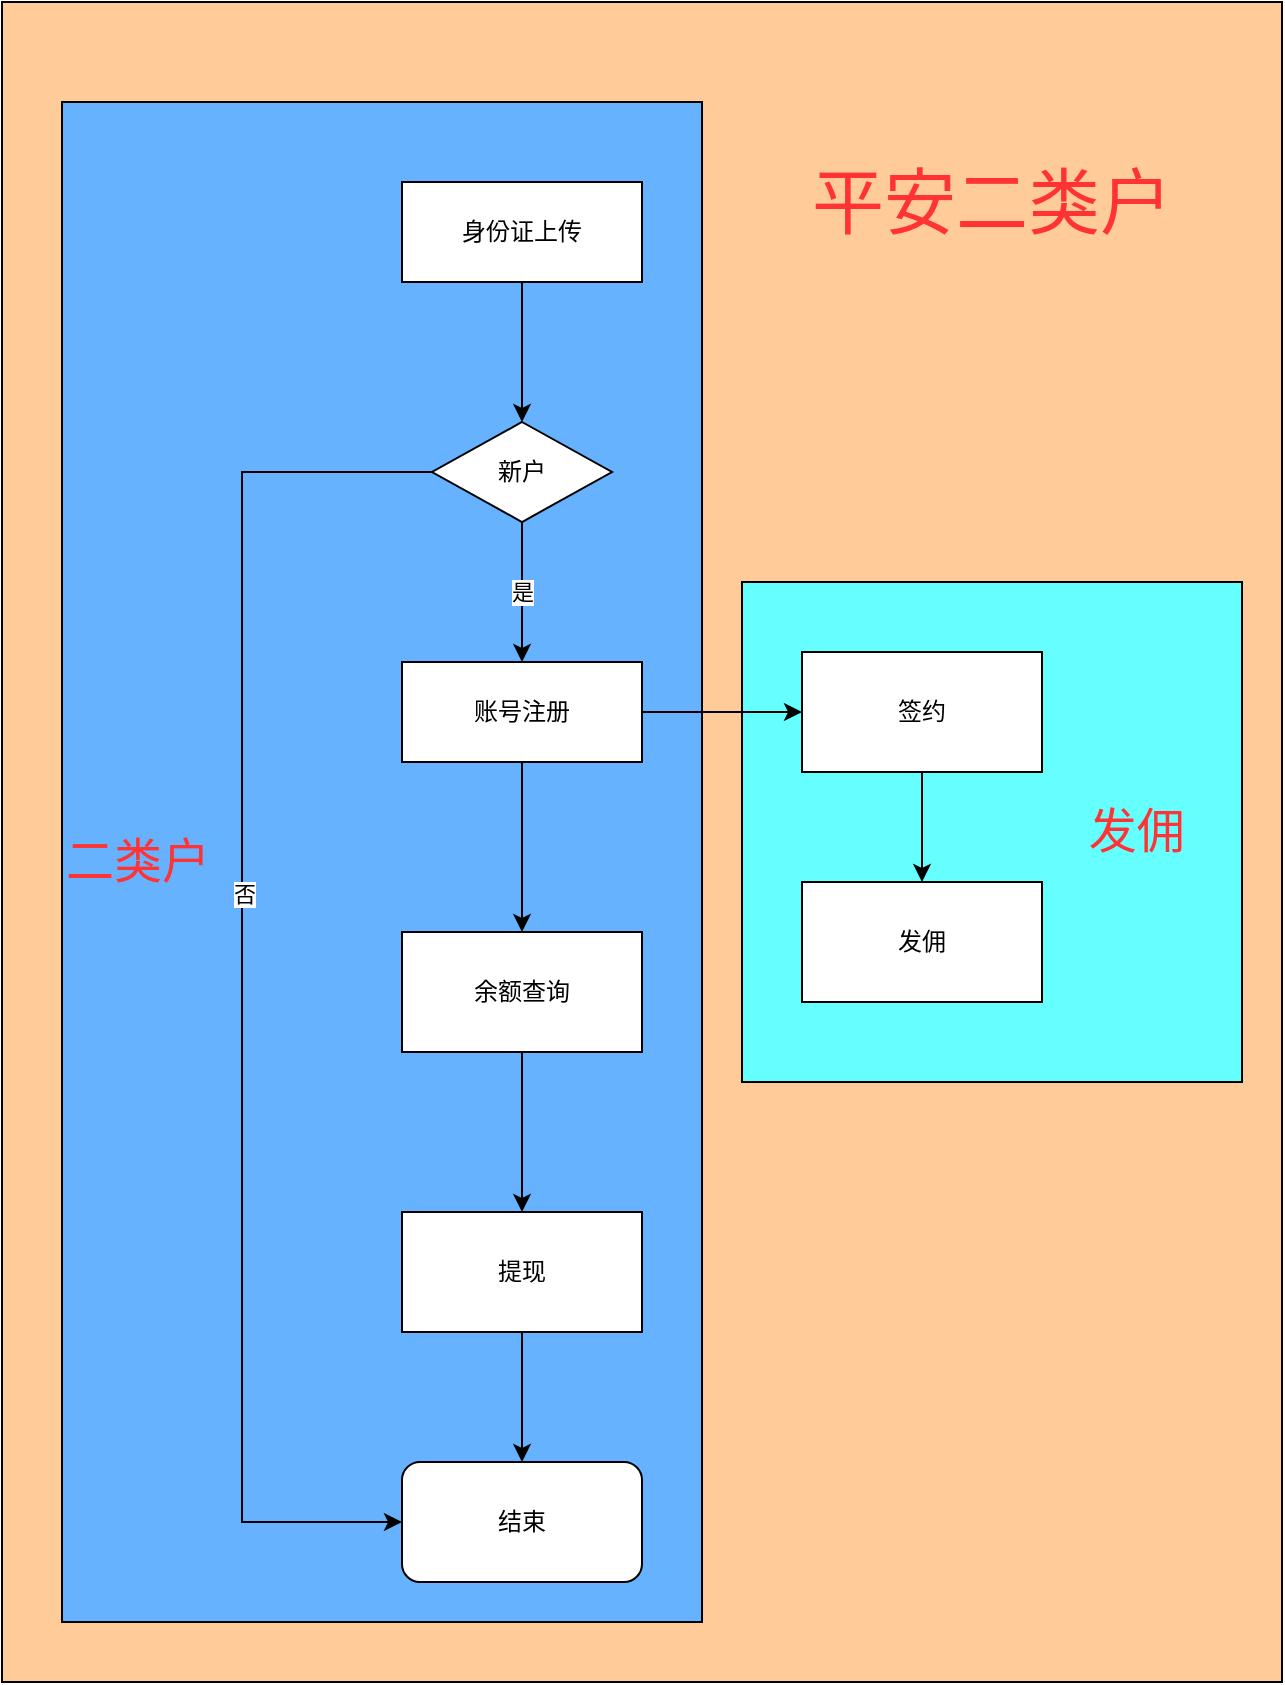 <mxfile version="16.4.3" type="github"><diagram id="ECkrB1jMdO-9J8o60q_2" name="第 1 页"><mxGraphModel dx="1422" dy="762" grid="1" gridSize="10" guides="1" tooltips="1" connect="1" arrows="1" fold="1" page="1" pageScale="1" pageWidth="827" pageHeight="1169" math="0" shadow="0"><root><mxCell id="0"/><mxCell id="1" parent="0"/><mxCell id="h-Xt1tI1-LUMdmjLfkKE-1" value="&lt;div&gt;&lt;br&gt;&lt;/div&gt;" style="rounded=0;whiteSpace=wrap;html=1;fontColor=#FF3333;align=left;fillColor=#FFCC99;" vertex="1" parent="1"><mxGeometry x="80" y="160" width="640" height="840" as="geometry"/></mxCell><mxCell id="h-Xt1tI1-LUMdmjLfkKE-2" value="&lt;font style=&quot;font-size: 24px&quot;&gt;二类户&lt;/font&gt;" style="rounded=0;whiteSpace=wrap;html=1;fontColor=#FF3333;align=left;fillColor=#66B2FF;" vertex="1" parent="1"><mxGeometry x="110" y="210" width="320" height="760" as="geometry"/></mxCell><mxCell id="h-Xt1tI1-LUMdmjLfkKE-3" value="&lt;font style=&quot;font-size: 24px&quot;&gt;发佣&amp;nbsp; &amp;nbsp;&amp;nbsp;&lt;/font&gt;" style="rounded=0;whiteSpace=wrap;html=1;fillColor=#66FFFF;align=right;fontColor=#FF3333;" vertex="1" parent="1"><mxGeometry x="450" y="450" width="250" height="250" as="geometry"/></mxCell><mxCell id="h-Xt1tI1-LUMdmjLfkKE-4" value="" style="edgeStyle=orthogonalEdgeStyle;rounded=0;orthogonalLoop=1;jettySize=auto;html=1;entryX=0.5;entryY=0;entryDx=0;entryDy=0;" edge="1" parent="1" source="h-Xt1tI1-LUMdmjLfkKE-5"><mxGeometry relative="1" as="geometry"><mxPoint x="340" y="370" as="targetPoint"/></mxGeometry></mxCell><mxCell id="h-Xt1tI1-LUMdmjLfkKE-5" value="身份证上传" style="rounded=0;whiteSpace=wrap;html=1;" vertex="1" parent="1"><mxGeometry x="280" y="250" width="120" height="50" as="geometry"/></mxCell><mxCell id="h-Xt1tI1-LUMdmjLfkKE-6" value="" style="edgeStyle=orthogonalEdgeStyle;rounded=0;orthogonalLoop=1;jettySize=auto;html=1;" edge="1" parent="1" source="h-Xt1tI1-LUMdmjLfkKE-8" target="h-Xt1tI1-LUMdmjLfkKE-10"><mxGeometry relative="1" as="geometry"/></mxCell><mxCell id="h-Xt1tI1-LUMdmjLfkKE-7" style="edgeStyle=orthogonalEdgeStyle;rounded=0;orthogonalLoop=1;jettySize=auto;html=1;" edge="1" parent="1" source="h-Xt1tI1-LUMdmjLfkKE-8"><mxGeometry relative="1" as="geometry"><mxPoint x="480" y="515" as="targetPoint"/></mxGeometry></mxCell><mxCell id="h-Xt1tI1-LUMdmjLfkKE-8" value="账号注册" style="whiteSpace=wrap;html=1;rounded=0;" vertex="1" parent="1"><mxGeometry x="280" y="490" width="120" height="50" as="geometry"/></mxCell><mxCell id="h-Xt1tI1-LUMdmjLfkKE-9" value="" style="edgeStyle=orthogonalEdgeStyle;rounded=0;orthogonalLoop=1;jettySize=auto;html=1;" edge="1" parent="1" source="h-Xt1tI1-LUMdmjLfkKE-10" target="h-Xt1tI1-LUMdmjLfkKE-12"><mxGeometry relative="1" as="geometry"/></mxCell><mxCell id="h-Xt1tI1-LUMdmjLfkKE-10" value="余额查询" style="whiteSpace=wrap;html=1;rounded=0;" vertex="1" parent="1"><mxGeometry x="280" y="625" width="120" height="60" as="geometry"/></mxCell><mxCell id="h-Xt1tI1-LUMdmjLfkKE-11" value="" style="edgeStyle=orthogonalEdgeStyle;rounded=0;orthogonalLoop=1;jettySize=auto;html=1;" edge="1" parent="1" source="h-Xt1tI1-LUMdmjLfkKE-12" target="h-Xt1tI1-LUMdmjLfkKE-17"><mxGeometry relative="1" as="geometry"/></mxCell><mxCell id="h-Xt1tI1-LUMdmjLfkKE-12" value="提现" style="whiteSpace=wrap;html=1;rounded=0;" vertex="1" parent="1"><mxGeometry x="280" y="765" width="120" height="60" as="geometry"/></mxCell><mxCell id="h-Xt1tI1-LUMdmjLfkKE-13" value="是" style="edgeStyle=orthogonalEdgeStyle;rounded=0;orthogonalLoop=1;jettySize=auto;html=1;" edge="1" parent="1" source="h-Xt1tI1-LUMdmjLfkKE-16" target="h-Xt1tI1-LUMdmjLfkKE-8"><mxGeometry relative="1" as="geometry"><Array as="points"><mxPoint x="340" y="450"/><mxPoint x="340" y="450"/></Array></mxGeometry></mxCell><mxCell id="h-Xt1tI1-LUMdmjLfkKE-14" style="edgeStyle=orthogonalEdgeStyle;rounded=0;orthogonalLoop=1;jettySize=auto;html=1;exitX=0;exitY=0.5;exitDx=0;exitDy=0;entryX=0;entryY=0.5;entryDx=0;entryDy=0;" edge="1" parent="1" source="h-Xt1tI1-LUMdmjLfkKE-16" target="h-Xt1tI1-LUMdmjLfkKE-17"><mxGeometry relative="1" as="geometry"><Array as="points"><mxPoint x="200" y="395"/><mxPoint x="200" y="920"/></Array></mxGeometry></mxCell><mxCell id="h-Xt1tI1-LUMdmjLfkKE-15" value="否" style="edgeLabel;html=1;align=center;verticalAlign=middle;resizable=0;points=[];" vertex="1" connectable="0" parent="h-Xt1tI1-LUMdmjLfkKE-14"><mxGeometry x="-0.126" y="1" relative="1" as="geometry"><mxPoint as="offset"/></mxGeometry></mxCell><mxCell id="h-Xt1tI1-LUMdmjLfkKE-16" value="新户" style="rhombus;whiteSpace=wrap;html=1;" vertex="1" parent="1"><mxGeometry x="295" y="370" width="90" height="50" as="geometry"/></mxCell><mxCell id="h-Xt1tI1-LUMdmjLfkKE-17" value="结束" style="rounded=1;whiteSpace=wrap;html=1;" vertex="1" parent="1"><mxGeometry x="280" y="890" width="120" height="60" as="geometry"/></mxCell><mxCell id="h-Xt1tI1-LUMdmjLfkKE-18" value="" style="edgeStyle=orthogonalEdgeStyle;rounded=0;orthogonalLoop=1;jettySize=auto;html=1;" edge="1" parent="1" source="h-Xt1tI1-LUMdmjLfkKE-19" target="h-Xt1tI1-LUMdmjLfkKE-20"><mxGeometry relative="1" as="geometry"/></mxCell><mxCell id="h-Xt1tI1-LUMdmjLfkKE-19" value="签约" style="rounded=0;whiteSpace=wrap;html=1;" vertex="1" parent="1"><mxGeometry x="480" y="485" width="120" height="60" as="geometry"/></mxCell><mxCell id="h-Xt1tI1-LUMdmjLfkKE-20" value="发佣" style="whiteSpace=wrap;html=1;rounded=0;" vertex="1" parent="1"><mxGeometry x="480" y="600" width="120" height="60" as="geometry"/></mxCell><mxCell id="h-Xt1tI1-LUMdmjLfkKE-21" value="&lt;font style=&quot;font-size: 36px&quot;&gt;平安二类户&lt;/font&gt;" style="text;html=1;strokeColor=none;fillColor=none;align=center;verticalAlign=middle;whiteSpace=wrap;rounded=0;fontColor=#FF3333;" vertex="1" parent="1"><mxGeometry x="475" y="230" width="200" height="60" as="geometry"/></mxCell></root></mxGraphModel></diagram></mxfile>